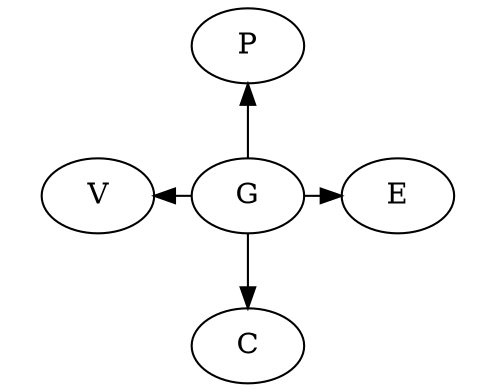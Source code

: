 // https://stackoverflow.com/questions/28384220/how-to-put-a-node-in-the-center-of-the-dot-generated-graph
digraph g
{
    P -> G [dir=back];
    subgraph clusterGVE {
        {rank=same V; G; E;}
        G -> V [constraint=false];
        G -> E;
        color=invis;
    };
    G -> C;
}
